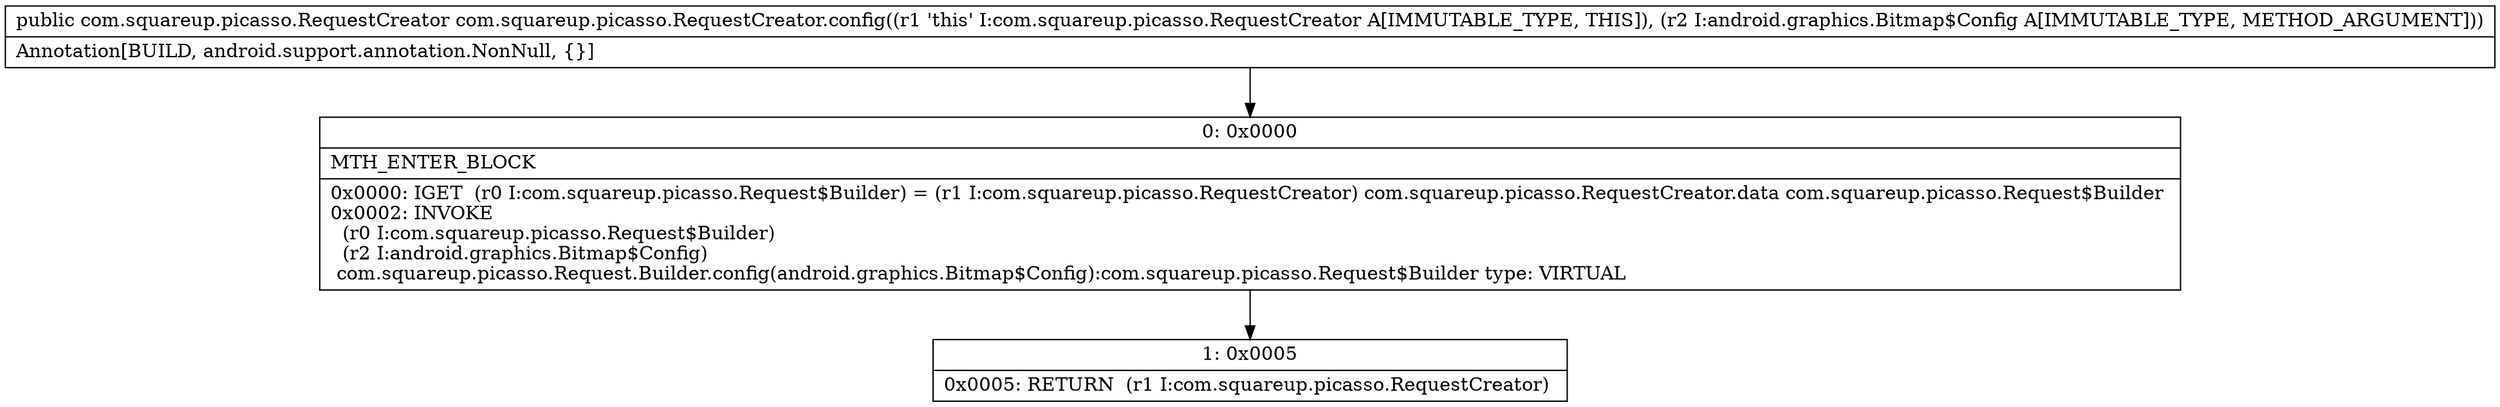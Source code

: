 digraph "CFG forcom.squareup.picasso.RequestCreator.config(Landroid\/graphics\/Bitmap$Config;)Lcom\/squareup\/picasso\/RequestCreator;" {
Node_0 [shape=record,label="{0\:\ 0x0000|MTH_ENTER_BLOCK\l|0x0000: IGET  (r0 I:com.squareup.picasso.Request$Builder) = (r1 I:com.squareup.picasso.RequestCreator) com.squareup.picasso.RequestCreator.data com.squareup.picasso.Request$Builder \l0x0002: INVOKE  \l  (r0 I:com.squareup.picasso.Request$Builder)\l  (r2 I:android.graphics.Bitmap$Config)\l com.squareup.picasso.Request.Builder.config(android.graphics.Bitmap$Config):com.squareup.picasso.Request$Builder type: VIRTUAL \l}"];
Node_1 [shape=record,label="{1\:\ 0x0005|0x0005: RETURN  (r1 I:com.squareup.picasso.RequestCreator) \l}"];
MethodNode[shape=record,label="{public com.squareup.picasso.RequestCreator com.squareup.picasso.RequestCreator.config((r1 'this' I:com.squareup.picasso.RequestCreator A[IMMUTABLE_TYPE, THIS]), (r2 I:android.graphics.Bitmap$Config A[IMMUTABLE_TYPE, METHOD_ARGUMENT]))  | Annotation[BUILD, android.support.annotation.NonNull, \{\}]\l}"];
MethodNode -> Node_0;
Node_0 -> Node_1;
}

